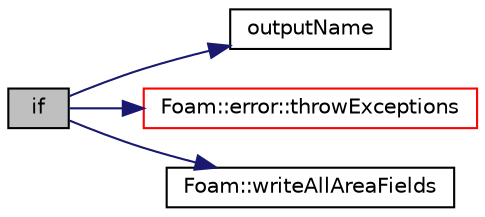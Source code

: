 digraph "if"
{
  bgcolor="transparent";
  edge [fontname="Helvetica",fontsize="10",labelfontname="Helvetica",labelfontsize="10"];
  node [fontname="Helvetica",fontsize="10",shape=record];
  rankdir="LR";
  Node1 [label="if",height=0.2,width=0.4,color="black", fillcolor="grey75", style="filled" fontcolor="black"];
  Node1 -> Node2 [color="midnightblue",fontsize="10",style="solid",fontname="Helvetica"];
  Node2 [label="outputName",height=0.2,width=0.4,color="black",URL="$convertProcessorPatches_8H.html#a14b776db76b1f70edc4b4566f8df08c0"];
  Node1 -> Node3 [color="midnightblue",fontsize="10",style="solid",fontname="Helvetica"];
  Node3 [label="Foam::error::throwExceptions",height=0.2,width=0.4,color="red",URL="$classFoam_1_1error.html#a16a52fdcb3aaf4252daecd24da076ce1",tooltip="Activate/deactivate exception throwing. "];
  Node1 -> Node4 [color="midnightblue",fontsize="10",style="solid",fontname="Helvetica"];
  Node4 [label="Foam::writeAllAreaFields",height=0.2,width=0.4,color="black",URL="$namespaceFoam.html#aa515d13fb4c5f97ad927289793af1ce5"];
}
